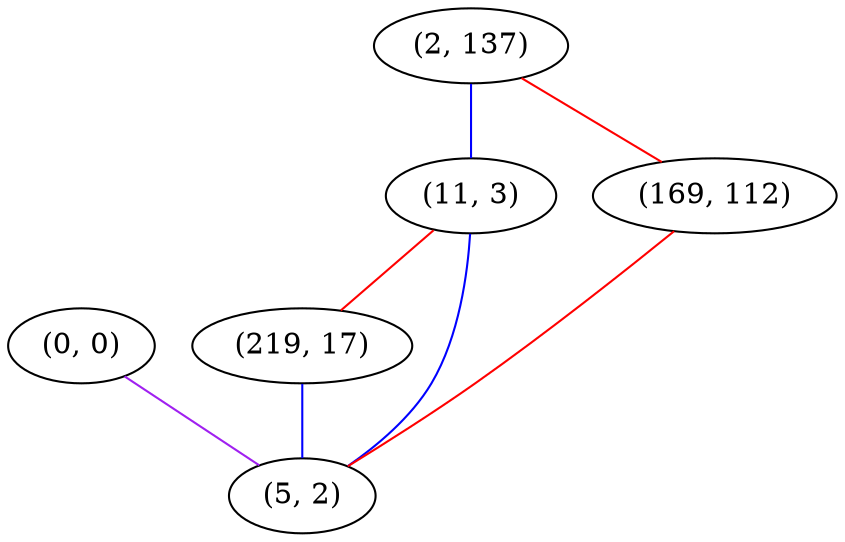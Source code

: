 graph "" {
"(0, 0)";
"(2, 137)";
"(11, 3)";
"(169, 112)";
"(219, 17)";
"(5, 2)";
"(0, 0)" -- "(5, 2)"  [color=purple, key=0, weight=4];
"(2, 137)" -- "(169, 112)"  [color=red, key=0, weight=1];
"(2, 137)" -- "(11, 3)"  [color=blue, key=0, weight=3];
"(11, 3)" -- "(219, 17)"  [color=red, key=0, weight=1];
"(11, 3)" -- "(5, 2)"  [color=blue, key=0, weight=3];
"(169, 112)" -- "(5, 2)"  [color=red, key=0, weight=1];
"(219, 17)" -- "(5, 2)"  [color=blue, key=0, weight=3];
}
